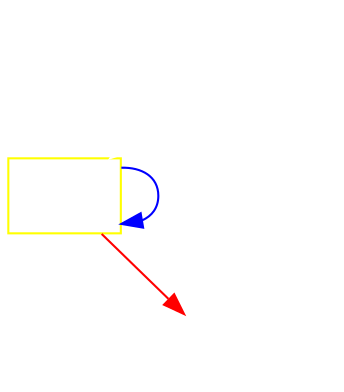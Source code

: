 # Place the cursor inside "graph" to get some refactoring options

digraph {
    bgcolor="#00000000"
    node [color=white, fontcolor=white]
    edge [color=white]

    # To refactor nodes, place the cursor left to a node name
    a -> b
    a -> c;
    a -> d;

    # Hover over color names to get a color picker
    b -> b [color=blue]
    b -> d [color="#ff0000"];

    # Get completion when assigning a shape or color
    b [shape=box, color=yellow];

    a; # You can remove optional ; by placing the cursor left to a semicolon
}
